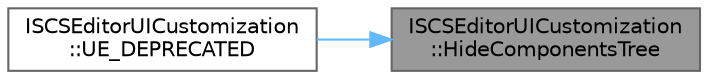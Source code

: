 digraph "ISCSEditorUICustomization::HideComponentsTree"
{
 // INTERACTIVE_SVG=YES
 // LATEX_PDF_SIZE
  bgcolor="transparent";
  edge [fontname=Helvetica,fontsize=10,labelfontname=Helvetica,labelfontsize=10];
  node [fontname=Helvetica,fontsize=10,shape=box,height=0.2,width=0.4];
  rankdir="RL";
  Node1 [id="Node000001",label="ISCSEditorUICustomization\l::HideComponentsTree",height=0.2,width=0.4,color="gray40", fillcolor="grey60", style="filled", fontcolor="black",tooltip=" "];
  Node1 -> Node2 [id="edge1_Node000001_Node000002",dir="back",color="steelblue1",style="solid",tooltip=" "];
  Node2 [id="Node000002",label="ISCSEditorUICustomization\l::UE_DEPRECATED",height=0.2,width=0.4,color="grey40", fillcolor="white", style="filled",URL="$da/d9e/classISCSEditorUICustomization.html#aab682a6dd5ac1ee31ac051cdd47fe551",tooltip=" "];
}
